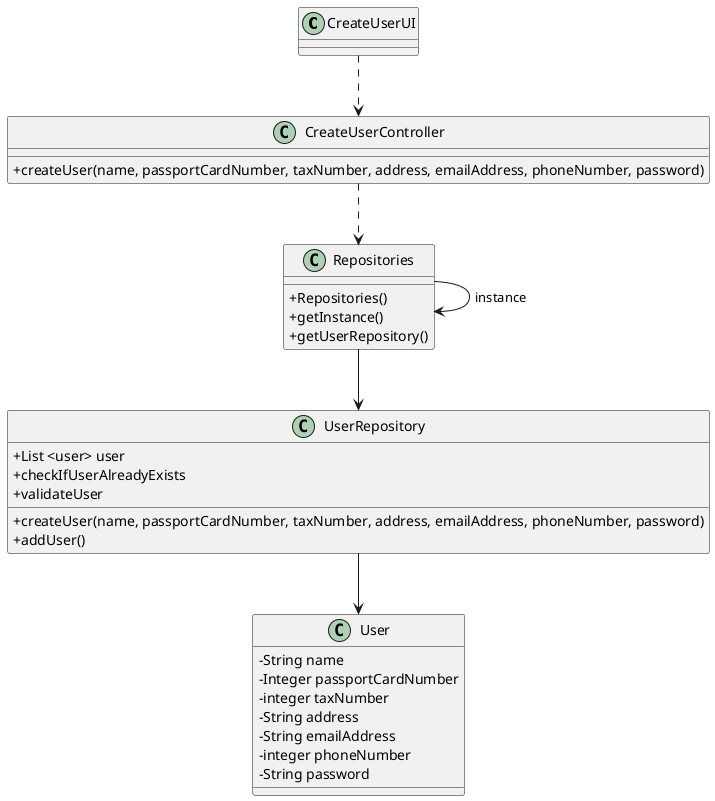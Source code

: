 @startuml
'skinparam monochrome true
skinparam packageStyle rectangle
skinparam shadowing false
skinparam linetype polyline
'skinparam linetype orto

skinparam classAttributeIconSize 0

'left to right direction

class CreateUserUI{
}

class CreateUserController{
+createUser(name, passportCardNumber, taxNumber, address, emailAddress, phoneNumber, password)
}

class Repositories{
+Repositories()
+getInstance()
+getUserRepository()
}

class UserRepository{
+ List <user> user
+ createUser(name, passportCardNumber, taxNumber, address, emailAddress, phoneNumber, password)
+addUser()
+checkIfUserAlreadyExists
+validateUser
}

class User{
- String name
- Integer passportCardNumber
- integer taxNumber
- String address
- String emailAddress
- integer phoneNumber
- String password
}

CreateUserUI .-> CreateUserController

CreateUserController ..> Repositories

Repositories --> UserRepository

Repositories --> Repositories : instance
UserRepository --> User
@enduml